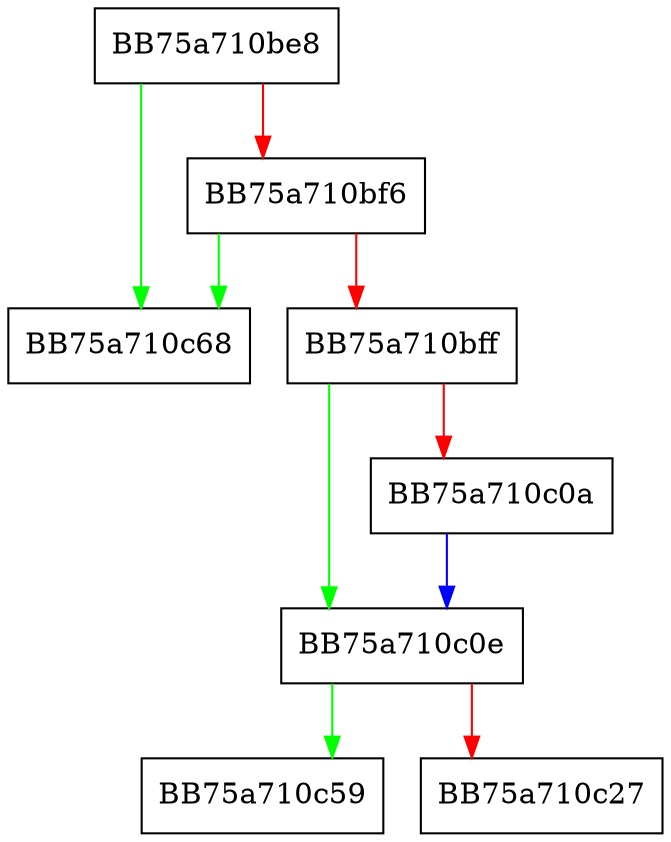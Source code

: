 digraph GetWord {
  node [shape="box"];
  graph [splines=ortho];
  BB75a710be8 -> BB75a710c68 [color="green"];
  BB75a710be8 -> BB75a710bf6 [color="red"];
  BB75a710bf6 -> BB75a710c68 [color="green"];
  BB75a710bf6 -> BB75a710bff [color="red"];
  BB75a710bff -> BB75a710c0e [color="green"];
  BB75a710bff -> BB75a710c0a [color="red"];
  BB75a710c0a -> BB75a710c0e [color="blue"];
  BB75a710c0e -> BB75a710c59 [color="green"];
  BB75a710c0e -> BB75a710c27 [color="red"];
}